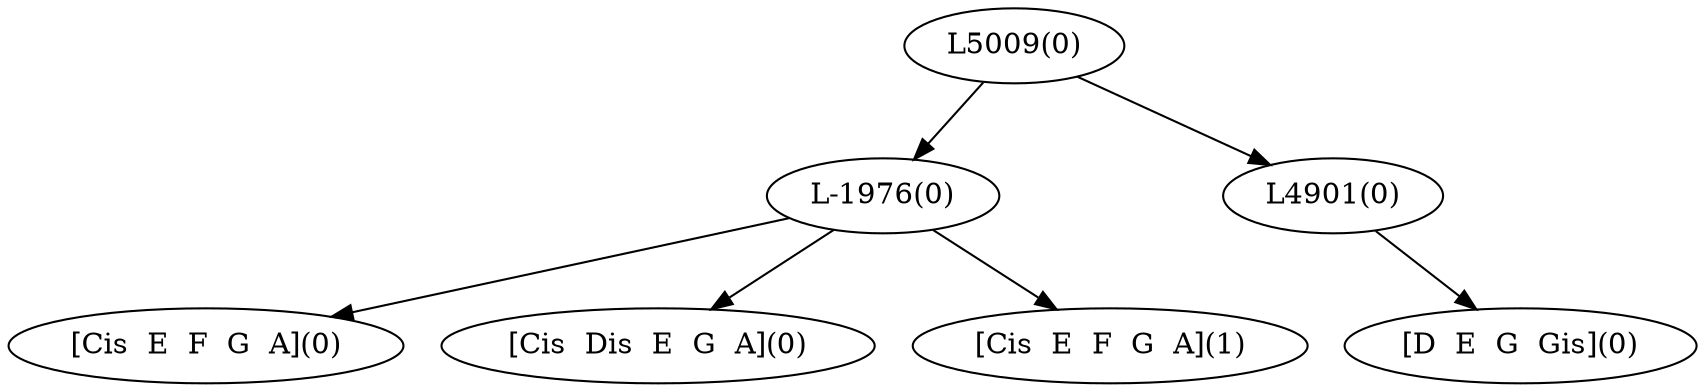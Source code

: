 digraph sample{
"L-1976(0)"->"[Cis  E  F  G  A](0)"
"L-1976(0)"->"[Cis  Dis  E  G  A](0)"
"L-1976(0)"->"[Cis  E  F  G  A](1)"
"L4901(0)"->"[D  E  G  Gis](0)"
"L5009(0)"->"L-1976(0)"
"L5009(0)"->"L4901(0)"
{rank = min; "L5009(0)"}
{rank = same; "L-1976(0)"; "L4901(0)";}
{rank = max; "[Cis  Dis  E  G  A](0)"; "[Cis  E  F  G  A](0)"; "[Cis  E  F  G  A](1)"; "[D  E  G  Gis](0)";}
}
